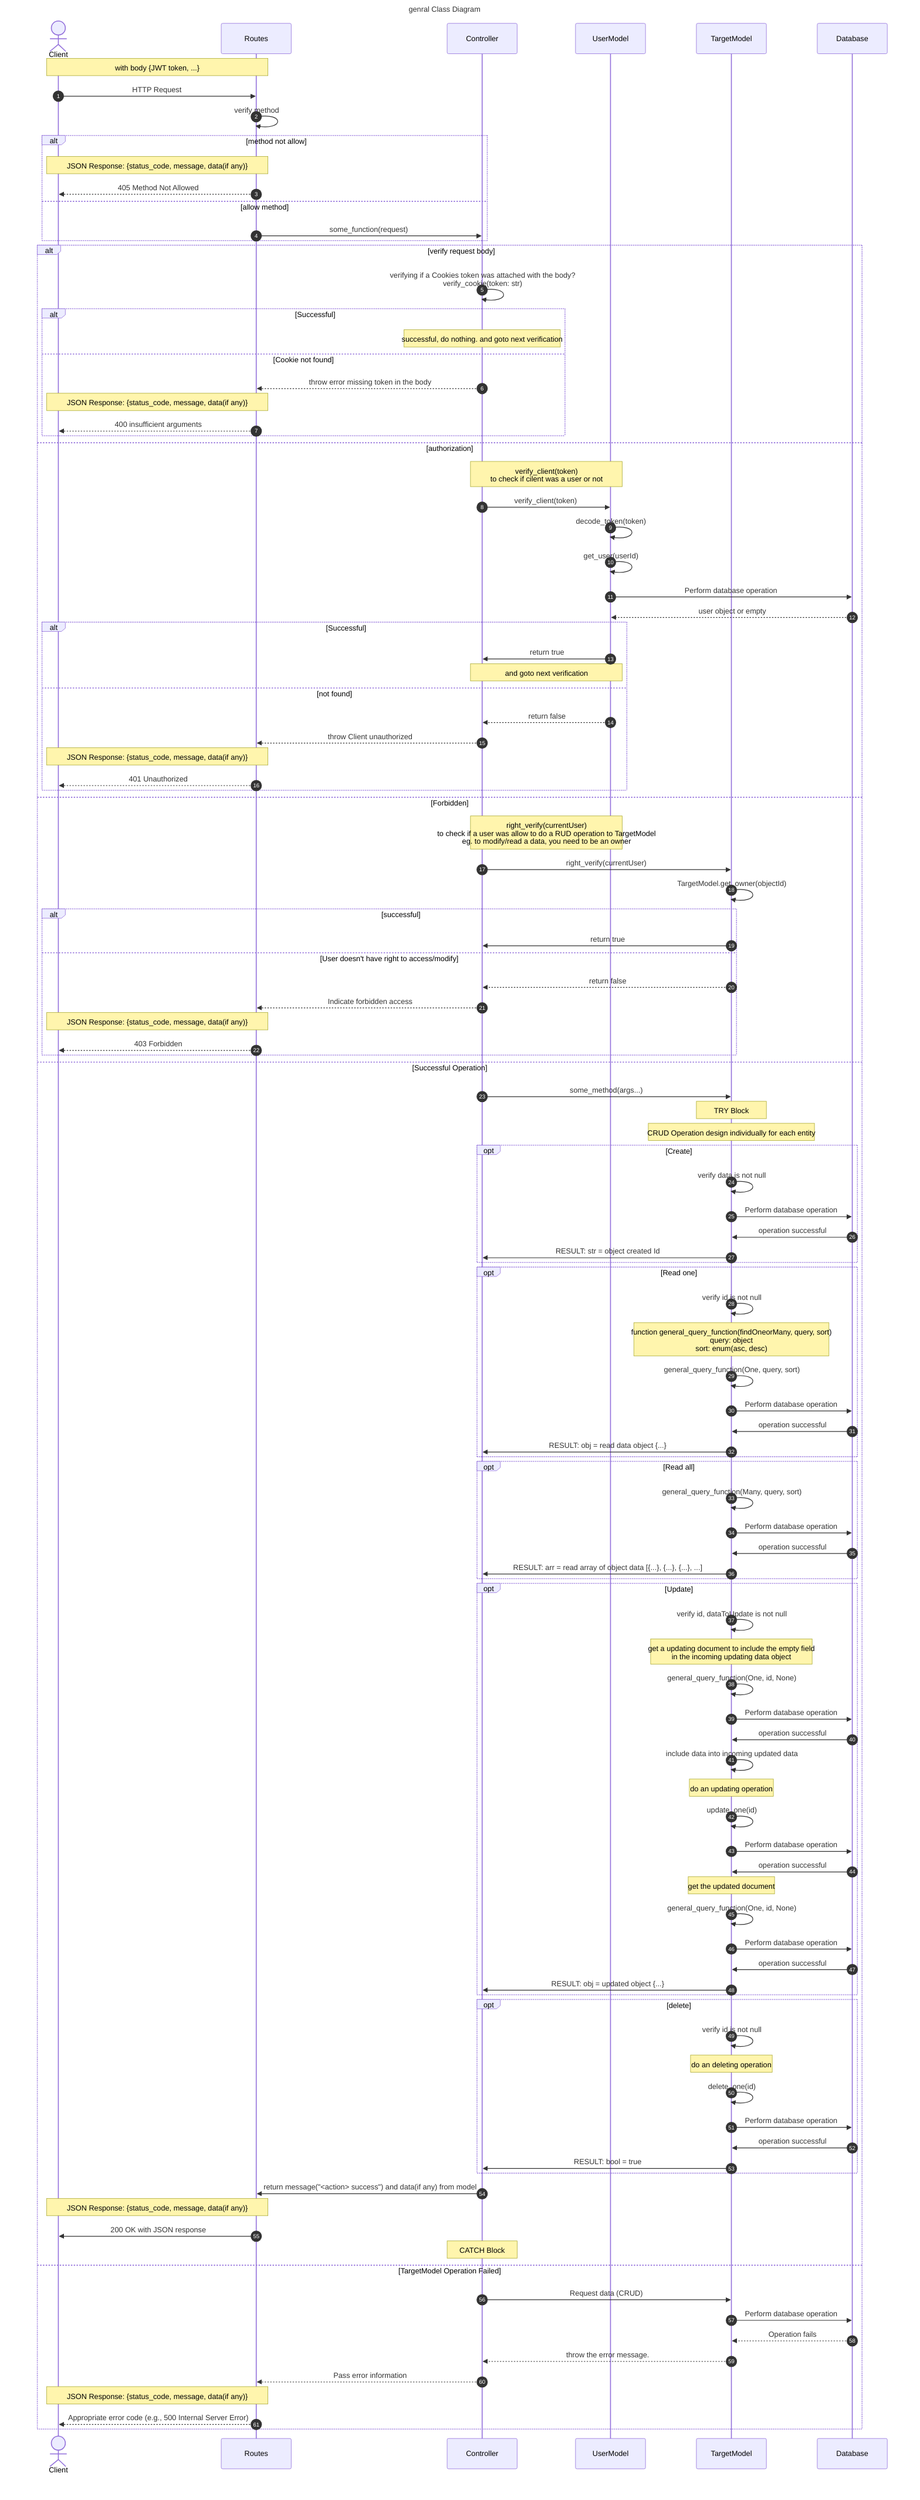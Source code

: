 sequenceDiagram
    autonumber
    title genral Class Diagram
    Actor Client
    participant Routes
    participant Controller
    participant UserModel
    participant TargetModel 
    participant Database

    Note over Client,Routes: with body {JWT token, ...}
    Client->>Routes: HTTP Request
    Routes->>Routes: verify method
    alt method not allow
        Note over Routes,Client: JSON Response: {status_code, message, data(if any)}
        Routes-->>Client: 405 Method Not Allowed
    else allow method
        Routes->>Controller: some_function(request)
    end

    alt verify request body
        Controller->>Controller: verifying if a Cookies token was attached with the body?<br>verify_cookie(token: str)
        alt Successful
            Note over Controller: successful, do nothing. and goto next verification
        else Cookie not found
            Controller-->>Routes: throw error missing token in the body
            Note over Routes,Client: JSON Response: {status_code, message, data(if any)}
            Routes-->>Client: 400 insufficient arguments
        end
    else authorization
        Note over Controller, UserModel: verify_client(token)<br/>to check if cilent was a user or not
        Controller->>UserModel: verify_client(token)
        UserModel->>UserModel: decode_token(token)
        UserModel->>UserModel: get_user(userId)
        UserModel->>Database: Perform database operation
        Database-->>UserModel: user object or empty
        alt Successful
            UserModel->>Controller: return true
            Note over UserModel, Controller: and goto next verification
        else not found
            UserModel-->>Controller: return false
            Controller-->>Routes: throw Client unauthorized
            Note over Routes,Client: JSON Response: {status_code, message, data(if any)}
            Routes-->>Client: 401 Unauthorized
        end
    else Forbidden
        Note over Controller, UserModel: right_verify(currentUser)<br/>to check if a user was allow to do a RUD operation to TargetModel<br/>eg. to modify/read a data, you need to be an owner
        Controller->>TargetModel: right_verify(currentUser)
        TargetModel->>TargetModel: TargetModel.get_owner(objectId)
        alt successful
            TargetModel->>Controller: return true
        else User doesn't have right to access/modify
            TargetModel-->>Controller: return false
            Controller-->>Routes: Indicate forbidden access
            Note over Routes,Client: JSON Response: {status_code, message, data(if any)}
            Routes-->>Client: 403 Forbidden
        end
    else Successful Operation
        Controller->>TargetModel: some_method(args...)
        Note over TargetModel: TRY Block
        Note over TargetModel: CRUD Operation design individually for each entity
        opt Create
            TargetModel->>TargetModel: verify data is not null
            TargetModel->>Database: Perform database operation
            Database->>TargetModel: operation successful 
            TargetModel->>Controller: RESULT: str = object created Id
        end
        opt Read one
            TargetModel->>TargetModel: verify id is not null
            Note over TargetModel: function general_query_function(findOneorMany, query, sort)<br/>query: object<br/>sort: enum(asc, desc)
            TargetModel->>TargetModel: general_query_function(One, query, sort)
            TargetModel->>Database: Perform database operation
            Database->>TargetModel: operation successful
            TargetModel->>Controller: RESULT: obj = read data object {...}
        end
        opt Read all
            TargetModel->>TargetModel: general_query_function(Many, query, sort)
            TargetModel->>Database: Perform database operation
            Database->>TargetModel: operation successful
            TargetModel->>Controller: RESULT: arr = read array of object data [{...}, {...}, {...}, ...]
        end
        opt Update
            TargetModel->>TargetModel: verify id, dataToUpdate is not null 

            Note over TargetModel:get a updating document to include the empty field<br/>in the incoming updating data object
            TargetModel->>TargetModel: general_query_function(One, id, None)
            TargetModel->>Database: Perform database operation
            Database->>TargetModel: operation successful

            TargetModel->>TargetModel: include data into incoming updated data 

            Note over TargetModel: do an updating operation
            TargetModel->>TargetModel: update_one(id)
            TargetModel->>Database: Perform database operation
            Database->>TargetModel: operation successful

            Note over TargetModel: get the updated document
            TargetModel->>TargetModel: general_query_function(One, id, None)
            TargetModel->>Database: Perform database operation
            Database->>TargetModel: operation successful

            TargetModel->>Controller: RESULT: obj = updated object {...}
        end
        opt delete
            TargetModel->>TargetModel: verify id is not null
            Note over TargetModel: do an deleting operation
            TargetModel->>TargetModel: delete_one(id)
            TargetModel->>Database: Perform database operation
            Database->>TargetModel: operation successful
            TargetModel->>Controller: RESULT: bool = true
        end
        
        Controller->>Routes: return message("<action> success") and data(if any) from model
        Note over Routes,Client: JSON Response: {status_code, message, data(if any)}
        Routes->>Client: 200 OK with JSON response
    Note over Controller: CATCH Block
    else TargetModel Operation Failed
        Controller->>TargetModel: Request data (CRUD)
        TargetModel->>Database: Perform database operation
        Database-->>TargetModel: Operation fails
        TargetModel-->>Controller: throw the error message.
        Controller-->>Routes: Pass error information
        Note over Routes,Client: JSON Response: {status_code, message, data(if any)}
        Routes-->>Client: Appropriate error code (e.g., 500 Internal Server Error)
    end